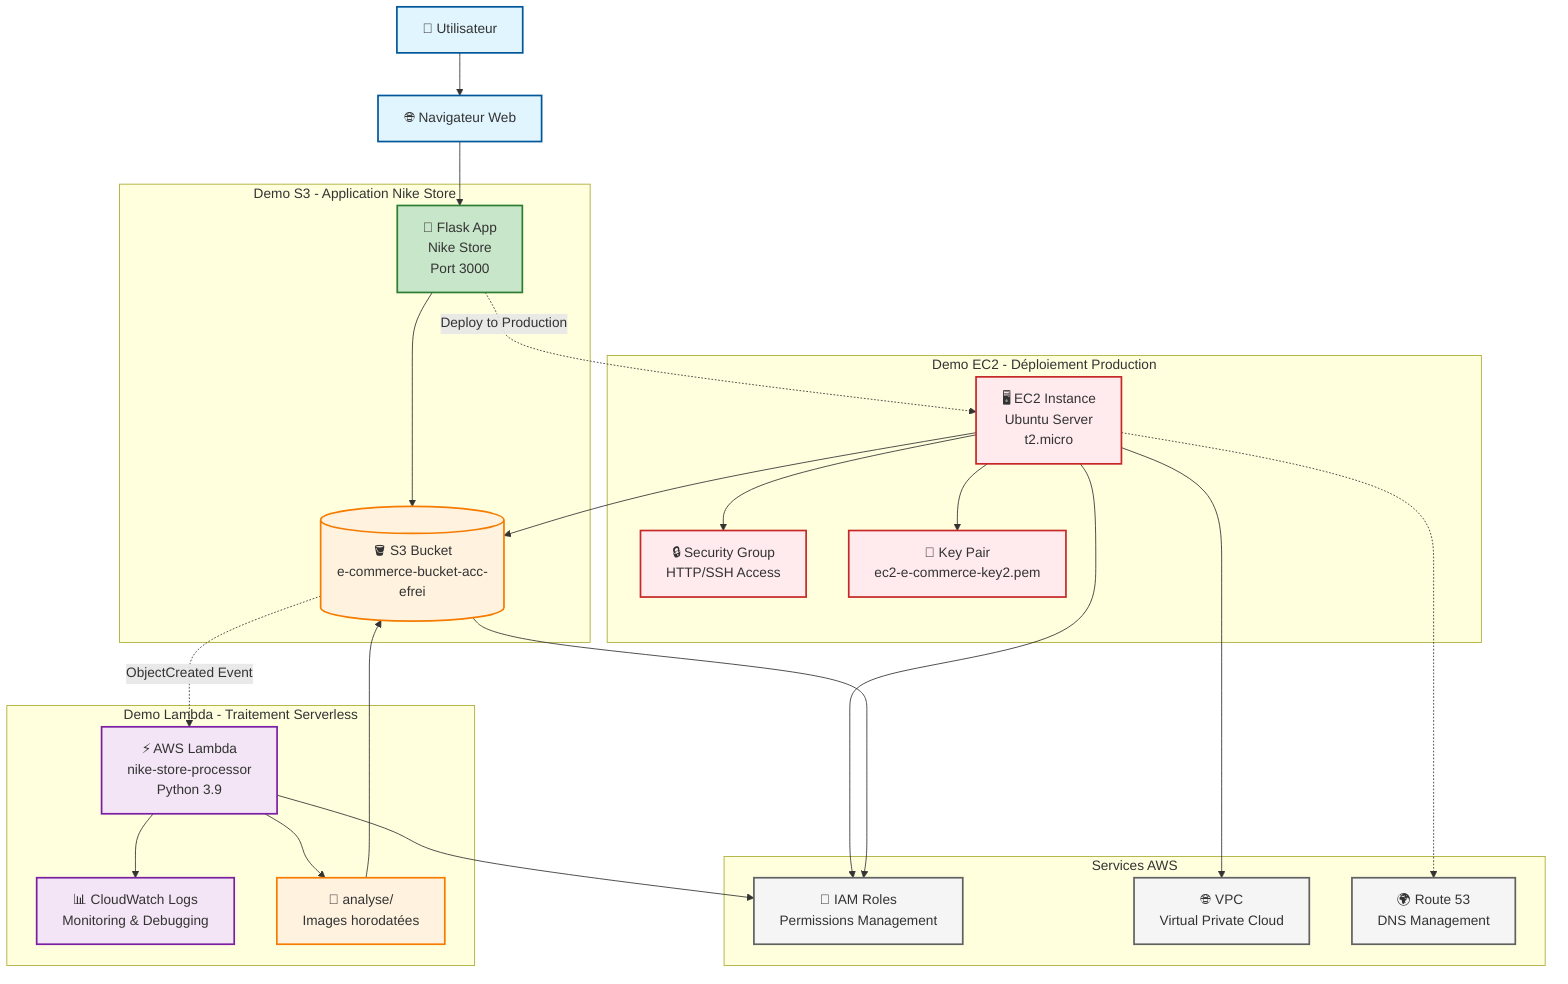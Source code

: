 graph TB
    %% User and Client
    User[👤 Utilisateur]
    Browser[🌐 Navigateur Web]
    
    %% Demo S3 - Nike Store Application
    subgraph "Demo S3 - Application Nike Store"
        Flask[🐍 Flask App<br/>Nike Store<br/>Port 3000]
        S3[(🪣 S3 Bucket<br/>e-commerce-bucket-acc-efrei)]
    end
    
    %% Demo Lambda - Serverless Processing
    subgraph "Demo Lambda - Traitement Serverless"
        Lambda[⚡ AWS Lambda<br/>nike-store-processor<br/>Python 3.9]
        CloudWatch[📊 CloudWatch Logs<br/>Monitoring & Debugging]
        AnalyseFolder[📁 analyse/<br/>Images horodatées]
    end
    
    %% Demo EC2 - Production Deployment
    subgraph "Demo EC2 - Déploiement Production"
        EC2[🖥️ EC2 Instance<br/>Ubuntu Server<br/>t2.micro]
        SecurityGroup[🔒 Security Group<br/>HTTP/SSH Access]
        KeyPair[🔑 Key Pair<br/>ec2-e-commerce-key2.pem]
    end
    
    %% AWS Services
    subgraph "Services AWS"
        IAM[👥 IAM Roles<br/>Permissions Management]
        VPC[🌐 VPC<br/>Virtual Private Cloud]
        Route53[🌍 Route 53<br/>DNS Management]
    end
    
    %% Connections and Flow
    User --> Browser
    Browser --> Flask
    Flask --> S3
    
    %% S3 Event Trigger
    S3 -.->|ObjectCreated Event| Lambda
    Lambda --> AnalyseFolder
    Lambda --> CloudWatch
    AnalyseFolder --> S3
    
    %% EC2 Deployment
    Flask -.->|Deploy to Production| EC2
    EC2 --> SecurityGroup
    EC2 --> KeyPair
    EC2 --> S3
    
    %% AWS Infrastructure
    Lambda --> IAM
    EC2 --> IAM
    S3 --> IAM
    EC2 --> VPC
    EC2 -.-> Route53
    
    %% Styling
    classDef userClass fill:#e1f5fe,stroke:#01579b,stroke-width:2px
    classDef flaskClass fill:#c8e6c9,stroke:#2e7d32,stroke-width:2px
    classDef awsClass fill:#fff3e0,stroke:#f57c00,stroke-width:2px
    classDef lambdaClass fill:#f3e5f5,stroke:#7b1fa2,stroke-width:2px
    classDef ec2Class fill:#ffebee,stroke:#c62828,stroke-width:2px
    classDef serviceClass fill:#f5f5f5,stroke:#616161,stroke-width:2px
    
    class User,Browser userClass
    class Flask flaskClass
    class S3,AnalyseFolder awsClass
    class Lambda,CloudWatch lambdaClass
    class EC2,SecurityGroup,KeyPair ec2Class
    class IAM,VPC,Route53 serviceClass